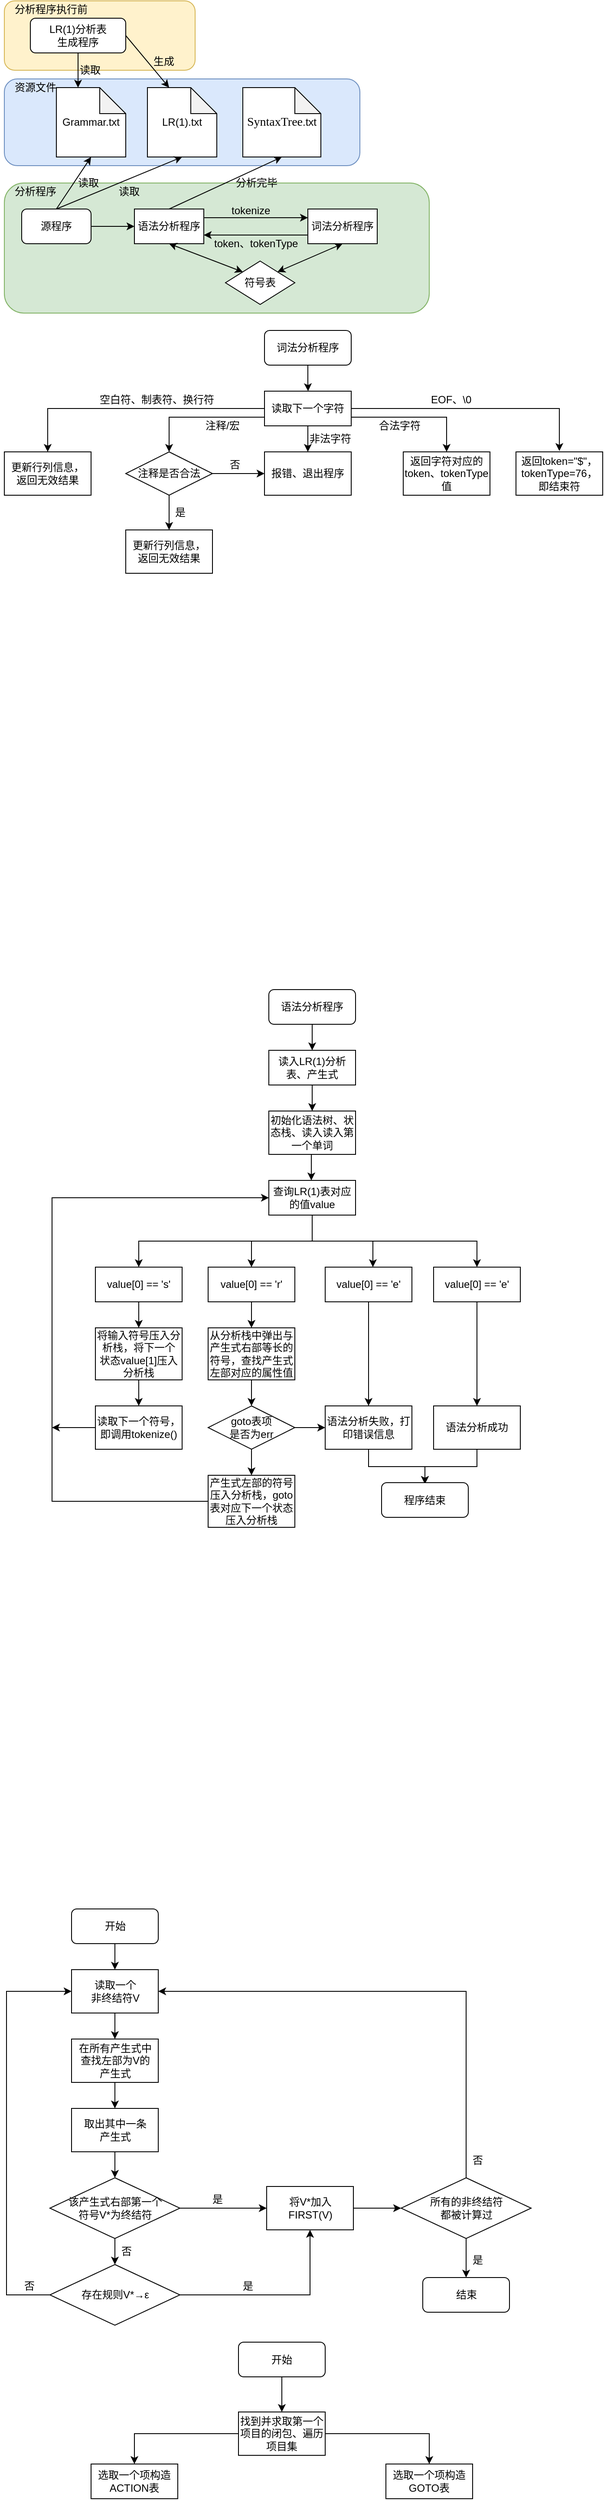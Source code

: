 <mxfile version="12.2.4" pages="1"><diagram id="ZBxdG_RLbWlNzCL4CgTO" name="Page-1"><mxGraphModel dx="1133" dy="567" grid="1" gridSize="10" guides="1" tooltips="1" connect="1" arrows="1" fold="1" page="1" pageScale="1" pageWidth="850" pageHeight="1100" math="0" shadow="0"><root><mxCell id="0"/><mxCell id="1" parent="0"/><mxCell id="21" value="" style="rounded=1;whiteSpace=wrap;html=1;fillColor=#d5e8d4;strokeColor=#82b366;" parent="1" vertex="1"><mxGeometry x="50" y="240" width="490" height="150" as="geometry"/></mxCell><mxCell id="19" value="" style="rounded=1;whiteSpace=wrap;html=1;fillColor=#dae8fc;strokeColor=#6c8ebf;" parent="1" vertex="1"><mxGeometry x="50" y="120" width="410" height="100" as="geometry"/></mxCell><mxCell id="29" value="" style="edgeStyle=orthogonalEdgeStyle;rounded=0;orthogonalLoop=1;jettySize=auto;html=1;entryX=0;entryY=0.5;entryDx=0;entryDy=0;" parent="1" source="3" target="30" edge="1"><mxGeometry relative="1" as="geometry"><mxPoint x="230" y="290" as="targetPoint"/></mxGeometry></mxCell><mxCell id="3" value="&lt;span style=&quot;white-space: normal&quot;&gt;源程序&lt;/span&gt;" style="rounded=1;whiteSpace=wrap;html=1;" parent="1" vertex="1"><mxGeometry x="70" y="270" width="80" height="40" as="geometry"/></mxCell><mxCell id="5" value="" style="rounded=1;whiteSpace=wrap;html=1;fillColor=#fff2cc;strokeColor=#d6b656;" parent="1" vertex="1"><mxGeometry x="50" y="30" width="220" height="80" as="geometry"/></mxCell><mxCell id="6" value="分析程序执行前" style="text;html=1;resizable=0;points=[];autosize=1;align=left;verticalAlign=top;spacingTop=-4;" parent="1" vertex="1"><mxGeometry x="60" y="30" width="100" height="20" as="geometry"/></mxCell><mxCell id="7" value="LR(1)分析表&lt;br&gt;生成程序" style="rounded=1;whiteSpace=wrap;html=1;" parent="1" vertex="1"><mxGeometry x="80" y="50" width="110" height="40" as="geometry"/></mxCell><mxCell id="10" value="" style="endArrow=classic;html=1;entryX=0;entryY=0;entryDx=20;entryDy=0;entryPerimeter=0;" parent="1" source="7" edge="1"><mxGeometry width="50" height="50" relative="1" as="geometry"><mxPoint x="50" y="350" as="sourcePoint"/><mxPoint x="135" y="130" as="targetPoint"/></mxGeometry></mxCell><mxCell id="11" value="读取" style="text;html=1;resizable=0;points=[];autosize=1;align=left;verticalAlign=top;spacingTop=-4;" parent="1" vertex="1"><mxGeometry x="135" y="100" width="40" height="20" as="geometry"/></mxCell><mxCell id="14" value="Grammar.txt" style="shape=note;whiteSpace=wrap;html=1;backgroundOutline=1;darkOpacity=0.05;" parent="1" vertex="1"><mxGeometry x="110" y="130" width="80" height="80" as="geometry"/></mxCell><mxCell id="16" value="" style="endArrow=classic;html=1;exitX=1;exitY=0.5;exitDx=0;exitDy=0;entryX=0;entryY=0;entryDx=25;entryDy=0;entryPerimeter=0;" parent="1" source="7" target="17" edge="1"><mxGeometry width="50" height="50" relative="1" as="geometry"><mxPoint x="230" y="140" as="sourcePoint"/><mxPoint x="300" y="140" as="targetPoint"/></mxGeometry></mxCell><mxCell id="17" value="LR(1).txt" style="shape=note;whiteSpace=wrap;html=1;backgroundOutline=1;darkOpacity=0.05;" parent="1" vertex="1"><mxGeometry x="215" y="130" width="80" height="80" as="geometry"/></mxCell><mxCell id="18" value="生成" style="text;html=1;resizable=0;points=[];autosize=1;align=left;verticalAlign=top;spacingTop=-4;" parent="1" vertex="1"><mxGeometry x="220" y="90" width="40" height="20" as="geometry"/></mxCell><mxCell id="20" value="资源文件" style="text;html=1;resizable=0;points=[];autosize=1;align=left;verticalAlign=top;spacingTop=-4;" parent="1" vertex="1"><mxGeometry x="60" y="120" width="60" height="20" as="geometry"/></mxCell><mxCell id="22" value="分析程序" style="text;html=1;resizable=0;points=[];autosize=1;align=left;verticalAlign=top;spacingTop=-4;" parent="1" vertex="1"><mxGeometry x="60" y="240" width="60" height="20" as="geometry"/></mxCell><mxCell id="23" value="符号表" style="rhombus;whiteSpace=wrap;html=1;" parent="1" vertex="1"><mxGeometry x="305" y="330" width="80" height="50" as="geometry"/></mxCell><mxCell id="24" value="" style="endArrow=classic;html=1;entryX=0.5;entryY=1;entryDx=0;entryDy=0;entryPerimeter=0;exitX=0.5;exitY=0;exitDx=0;exitDy=0;" parent="1" source="3" target="14" edge="1"><mxGeometry width="50" height="50" relative="1" as="geometry"><mxPoint x="50" y="460" as="sourcePoint"/><mxPoint x="100" y="410" as="targetPoint"/></mxGeometry></mxCell><mxCell id="25" value="" style="endArrow=classic;html=1;entryX=0.5;entryY=1;entryDx=0;entryDy=0;entryPerimeter=0;exitX=0.5;exitY=0;exitDx=0;exitDy=0;" parent="1" source="3" target="17" edge="1"><mxGeometry width="50" height="50" relative="1" as="geometry"><mxPoint x="120" y="280" as="sourcePoint"/><mxPoint x="160" y="220" as="targetPoint"/></mxGeometry></mxCell><mxCell id="26" value="读取" style="text;html=1;resizable=0;points=[];autosize=1;align=left;verticalAlign=top;spacingTop=-4;" parent="1" vertex="1"><mxGeometry x="180" y="240" width="40" height="20" as="geometry"/></mxCell><mxCell id="27" value="读取" style="text;html=1;resizable=0;points=[];autosize=1;align=left;verticalAlign=top;spacingTop=-4;" parent="1" vertex="1"><mxGeometry x="133" y="230" width="40" height="20" as="geometry"/></mxCell><mxCell id="30" value="语法分析程序" style="rounded=0;whiteSpace=wrap;html=1;" parent="1" vertex="1"><mxGeometry x="200" y="270" width="80" height="40" as="geometry"/></mxCell><mxCell id="33" value="词法分析程序" style="rounded=0;whiteSpace=wrap;html=1;" parent="1" vertex="1"><mxGeometry x="400" y="270" width="80" height="40" as="geometry"/></mxCell><mxCell id="35" value="" style="endArrow=classic;html=1;entryX=0;entryY=0.25;entryDx=0;entryDy=0;exitX=1;exitY=0.25;exitDx=0;exitDy=0;" parent="1" source="30" target="33" edge="1"><mxGeometry width="50" height="50" relative="1" as="geometry"><mxPoint x="50" y="460" as="sourcePoint"/><mxPoint x="100" y="410" as="targetPoint"/></mxGeometry></mxCell><mxCell id="36" value="" style="endArrow=classic;html=1;entryX=1;entryY=0.75;entryDx=0;entryDy=0;exitX=0;exitY=0.75;exitDx=0;exitDy=0;" parent="1" source="33" target="30" edge="1"><mxGeometry width="50" height="50" relative="1" as="geometry"><mxPoint x="50" y="460" as="sourcePoint"/><mxPoint x="100" y="410" as="targetPoint"/></mxGeometry></mxCell><mxCell id="37" value="token、tokenType" style="text;html=1;resizable=0;points=[];autosize=1;align=left;verticalAlign=top;spacingTop=-4;" parent="1" vertex="1"><mxGeometry x="290" y="300" width="110" height="20" as="geometry"/></mxCell><mxCell id="38" value="&lt;span style=&quot;text-align: center ; white-space: normal&quot;&gt;tokenize&lt;/span&gt;" style="text;html=1;resizable=0;points=[];autosize=1;align=left;verticalAlign=top;spacingTop=-4;" parent="1" vertex="1"><mxGeometry x="310" y="262" width="60" height="20" as="geometry"/></mxCell><mxCell id="40" value="" style="endArrow=classic;startArrow=classic;html=1;entryX=0;entryY=0;entryDx=0;entryDy=0;exitX=0.5;exitY=1;exitDx=0;exitDy=0;" parent="1" source="30" target="23" edge="1"><mxGeometry width="50" height="50" relative="1" as="geometry"><mxPoint x="50" y="460" as="sourcePoint"/><mxPoint x="100" y="410" as="targetPoint"/></mxGeometry></mxCell><mxCell id="41" value="" style="endArrow=classic;startArrow=classic;html=1;entryX=0.5;entryY=1;entryDx=0;entryDy=0;exitX=1;exitY=0;exitDx=0;exitDy=0;" parent="1" source="23" target="33" edge="1"><mxGeometry width="50" height="50" relative="1" as="geometry"><mxPoint x="50" y="460" as="sourcePoint"/><mxPoint x="100" y="410" as="targetPoint"/></mxGeometry></mxCell><mxCell id="42" value="&lt;span lang=&quot;EN-US&quot; style=&quot;font-size: 10.5pt ; font-family: &amp;#34;times new roman&amp;#34; , serif&quot;&gt;SyntaxTree&lt;/span&gt;.txt" style="shape=note;whiteSpace=wrap;html=1;backgroundOutline=1;darkOpacity=0.05;" parent="1" vertex="1"><mxGeometry x="325" y="130" width="90" height="80" as="geometry"/></mxCell><mxCell id="43" value="" style="endArrow=classic;html=1;entryX=0.5;entryY=1;entryDx=0;entryDy=0;entryPerimeter=0;exitX=0.5;exitY=0;exitDx=0;exitDy=0;" parent="1" source="30" target="42" edge="1"><mxGeometry width="50" height="50" relative="1" as="geometry"><mxPoint x="50" y="460" as="sourcePoint"/><mxPoint x="100" y="410" as="targetPoint"/></mxGeometry></mxCell><mxCell id="44" value="分析完毕" style="text;html=1;resizable=0;points=[];autosize=1;align=left;verticalAlign=top;spacingTop=-4;" parent="1" vertex="1"><mxGeometry x="315" y="230" width="60" height="20" as="geometry"/></mxCell><mxCell id="48" value="" style="edgeStyle=orthogonalEdgeStyle;rounded=0;orthogonalLoop=1;jettySize=auto;html=1;" parent="1" source="45" edge="1"><mxGeometry relative="1" as="geometry"><mxPoint x="400.276" y="480.0" as="targetPoint"/></mxGeometry></mxCell><mxCell id="45" value="词法分析程序" style="rounded=1;whiteSpace=wrap;html=1;" parent="1" vertex="1"><mxGeometry x="350" y="410" width="100" height="40" as="geometry"/></mxCell><mxCell id="62" value="" style="edgeStyle=orthogonalEdgeStyle;rounded=0;orthogonalLoop=1;jettySize=auto;html=1;" parent="1" source="49" target="61" edge="1"><mxGeometry relative="1" as="geometry"/></mxCell><mxCell id="49" value="读取下一个字符" style="rounded=0;whiteSpace=wrap;html=1;" parent="1" vertex="1"><mxGeometry x="350" y="480" width="100" height="40" as="geometry"/></mxCell><mxCell id="61" value="报错、退出程序" style="rounded=0;whiteSpace=wrap;html=1;" parent="1" vertex="1"><mxGeometry x="350" y="550" width="100" height="50" as="geometry"/></mxCell><mxCell id="50" value="" style="endArrow=classic;html=1;edgeStyle=orthogonalEdgeStyle;rounded=0;exitX=0;exitY=0.5;exitDx=0;exitDy=0;entryX=0.5;entryY=0;entryDx=0;entryDy=0;" parent="1" source="49" target="51" edge="1"><mxGeometry width="50" height="50" relative="1" as="geometry"><mxPoint x="230" y="590" as="sourcePoint"/><mxPoint x="100" y="540" as="targetPoint"/></mxGeometry></mxCell><mxCell id="51" value="更新行列信息，&lt;br&gt;返回无效结果" style="rounded=0;whiteSpace=wrap;html=1;" parent="1" vertex="1"><mxGeometry x="50" y="550" width="100" height="50" as="geometry"/></mxCell><mxCell id="54" value="空白符、制表符、换行符" style="text;html=1;resizable=0;points=[];autosize=1;align=left;verticalAlign=top;spacingTop=-4;" parent="1" vertex="1"><mxGeometry x="158" y="480" width="150" height="20" as="geometry"/></mxCell><mxCell id="55" value="" style="endArrow=classic;html=1;edgeStyle=orthogonalEdgeStyle;rounded=0;entryX=0.5;entryY=0;entryDx=0;entryDy=0;" parent="1" source="49" target="59" edge="1"><mxGeometry width="50" height="50" relative="1" as="geometry"><mxPoint x="347.776" y="509.862" as="sourcePoint"/><mxPoint x="242.259" y="549.862" as="targetPoint"/><Array as="points"><mxPoint x="240" y="510"/></Array></mxGeometry></mxCell><mxCell id="58" value="注释/宏" style="text;html=1;resizable=0;points=[];autosize=1;align=left;verticalAlign=top;spacingTop=-4;" parent="1" vertex="1"><mxGeometry x="280" y="510" width="50" height="20" as="geometry"/></mxCell><mxCell id="64" value="" style="edgeStyle=orthogonalEdgeStyle;rounded=0;orthogonalLoop=1;jettySize=auto;html=1;" parent="1" source="59" target="61" edge="1"><mxGeometry relative="1" as="geometry"/></mxCell><mxCell id="67" value="" style="edgeStyle=orthogonalEdgeStyle;rounded=0;orthogonalLoop=1;jettySize=auto;html=1;entryX=0.5;entryY=0;entryDx=0;entryDy=0;" parent="1" source="59" target="69" edge="1"><mxGeometry relative="1" as="geometry"><mxPoint x="240" y="680" as="targetPoint"/></mxGeometry></mxCell><mxCell id="59" value="注释是否合法" style="rhombus;whiteSpace=wrap;html=1;" parent="1" vertex="1"><mxGeometry x="190" y="550" width="100" height="50" as="geometry"/></mxCell><mxCell id="63" value="非法字符" style="text;html=1;resizable=0;points=[];autosize=1;align=left;verticalAlign=top;spacingTop=-4;" parent="1" vertex="1"><mxGeometry x="400" y="525" width="60" height="20" as="geometry"/></mxCell><mxCell id="65" value="否" style="text;html=1;resizable=0;points=[];autosize=1;align=left;verticalAlign=top;spacingTop=-4;" parent="1" vertex="1"><mxGeometry x="308" y="555" width="30" height="20" as="geometry"/></mxCell><mxCell id="69" value="更新行列信息，&lt;br&gt;返回无效结果" style="rounded=0;whiteSpace=wrap;html=1;" parent="1" vertex="1"><mxGeometry x="190" y="640" width="100" height="50" as="geometry"/></mxCell><mxCell id="70" value="是" style="text;html=1;resizable=0;points=[];autosize=1;align=left;verticalAlign=top;spacingTop=-4;" parent="1" vertex="1"><mxGeometry x="245" y="610" width="30" height="20" as="geometry"/></mxCell><mxCell id="74" value="" style="endArrow=classic;html=1;edgeStyle=orthogonalEdgeStyle;rounded=0;" parent="1" edge="1"><mxGeometry width="50" height="50" relative="1" as="geometry"><mxPoint x="450.5" y="500" as="sourcePoint"/><mxPoint x="690" y="549" as="targetPoint"/><Array as="points"><mxPoint x="690" y="500"/><mxPoint x="690" y="549"/></Array></mxGeometry></mxCell><mxCell id="75" value="返回token=&quot;$&quot;，tokenType=76，即结束符" style="rounded=0;whiteSpace=wrap;html=1;" parent="1" vertex="1"><mxGeometry x="640" y="550" width="100" height="50" as="geometry"/></mxCell><mxCell id="76" value="EOF、\0" style="text;html=1;resizable=0;points=[];autosize=1;align=left;verticalAlign=top;spacingTop=-4;" parent="1" vertex="1"><mxGeometry x="540" y="480" width="60" height="20" as="geometry"/></mxCell><mxCell id="79" value="" style="endArrow=classic;html=1;edgeStyle=orthogonalEdgeStyle;rounded=0;" parent="1" edge="1"><mxGeometry width="50" height="50" relative="1" as="geometry"><mxPoint x="450" y="510" as="sourcePoint"/><mxPoint x="560" y="550" as="targetPoint"/><Array as="points"><mxPoint x="560" y="510"/><mxPoint x="560" y="550"/></Array></mxGeometry></mxCell><mxCell id="80" value="返回字符对应的token、tokenType值" style="rounded=0;whiteSpace=wrap;html=1;" parent="1" vertex="1"><mxGeometry x="510" y="550" width="100" height="50" as="geometry"/></mxCell><mxCell id="81" value="合法字符" style="text;html=1;resizable=0;points=[];autosize=1;align=left;verticalAlign=top;spacingTop=-4;" parent="1" vertex="1"><mxGeometry x="480" y="510" width="60" height="20" as="geometry"/></mxCell><mxCell id="84" value="" style="edgeStyle=orthogonalEdgeStyle;rounded=0;orthogonalLoop=1;jettySize=auto;html=1;" parent="1" source="82" edge="1"><mxGeometry relative="1" as="geometry"><mxPoint x="405" y="1240" as="targetPoint"/></mxGeometry></mxCell><mxCell id="82" value="语法分析程序" style="rounded=1;whiteSpace=wrap;html=1;" parent="1" vertex="1"><mxGeometry x="355" y="1170" width="100" height="40" as="geometry"/></mxCell><mxCell id="87" value="" style="edgeStyle=orthogonalEdgeStyle;rounded=0;orthogonalLoop=1;jettySize=auto;html=1;" parent="1" source="85" target="86" edge="1"><mxGeometry relative="1" as="geometry"/></mxCell><mxCell id="85" value="读入LR(1)分析表、产生式" style="rounded=0;whiteSpace=wrap;html=1;" parent="1" vertex="1"><mxGeometry x="355" y="1240" width="100" height="40" as="geometry"/></mxCell><mxCell id="86" value="初始化语法树、状态栈、读入读入第一个单词" style="rounded=0;whiteSpace=wrap;html=1;" parent="1" vertex="1"><mxGeometry x="355" y="1310" width="100" height="50" as="geometry"/></mxCell><mxCell id="89" value="" style="edgeStyle=orthogonalEdgeStyle;rounded=0;orthogonalLoop=1;jettySize=auto;html=1;" parent="1" edge="1"><mxGeometry relative="1" as="geometry"><mxPoint x="404" y="1360" as="sourcePoint"/><mxPoint x="404" y="1390" as="targetPoint"/></mxGeometry></mxCell><mxCell id="90" value="查询LR(1)表对应的值value" style="rounded=0;whiteSpace=wrap;html=1;" parent="1" vertex="1"><mxGeometry x="355" y="1390" width="100" height="40" as="geometry"/></mxCell><mxCell id="91" value="" style="endArrow=classic;html=1;edgeStyle=orthogonalEdgeStyle;rounded=0;" parent="1" source="90" edge="1"><mxGeometry width="50" height="50" relative="1" as="geometry"><mxPoint x="405" y="1450" as="sourcePoint"/><mxPoint x="595" y="1490" as="targetPoint"/><Array as="points"><mxPoint x="405" y="1460"/><mxPoint x="595" y="1460"/><mxPoint x="595" y="1490"/></Array></mxGeometry></mxCell><mxCell id="92" value="" style="endArrow=classic;html=1;edgeStyle=orthogonalEdgeStyle;rounded=0;" parent="1" edge="1"><mxGeometry width="50" height="50" relative="1" as="geometry"><mxPoint x="405" y="1440" as="sourcePoint"/><mxPoint x="475" y="1490" as="targetPoint"/><Array as="points"><mxPoint x="405" y="1460"/><mxPoint x="475" y="1460"/></Array></mxGeometry></mxCell><mxCell id="93" value="" style="endArrow=classic;html=1;edgeStyle=orthogonalEdgeStyle;rounded=0;" parent="1" edge="1"><mxGeometry width="50" height="50" relative="1" as="geometry"><mxPoint x="405" y="1440" as="sourcePoint"/><mxPoint x="205" y="1490" as="targetPoint"/><Array as="points"><mxPoint x="405" y="1460"/><mxPoint x="205" y="1460"/><mxPoint x="205" y="1490"/></Array></mxGeometry></mxCell><mxCell id="94" value="" style="endArrow=classic;html=1;edgeStyle=orthogonalEdgeStyle;rounded=0;" parent="1" edge="1"><mxGeometry width="50" height="50" relative="1" as="geometry"><mxPoint x="405" y="1440" as="sourcePoint"/><mxPoint x="335" y="1490" as="targetPoint"/><Array as="points"><mxPoint x="405" y="1460"/><mxPoint x="335" y="1460"/></Array></mxGeometry></mxCell><mxCell id="100" value="" style="edgeStyle=orthogonalEdgeStyle;rounded=0;orthogonalLoop=1;jettySize=auto;html=1;" parent="1" source="95" target="99" edge="1"><mxGeometry relative="1" as="geometry"/></mxCell><mxCell id="95" value="value[0] == 's'" style="rounded=0;whiteSpace=wrap;html=1;" parent="1" vertex="1"><mxGeometry x="155" y="1490" width="100" height="40" as="geometry"/></mxCell><mxCell id="108" value="" style="edgeStyle=orthogonalEdgeStyle;rounded=0;orthogonalLoop=1;jettySize=auto;html=1;" parent="1" source="99" target="107" edge="1"><mxGeometry relative="1" as="geometry"/></mxCell><mxCell id="99" value="将输入符号压入分析栈，将下一个&lt;br&gt;状态value[1]压入&lt;br&gt;分析栈" style="rounded=0;whiteSpace=wrap;html=1;" parent="1" vertex="1"><mxGeometry x="155" y="1560" width="100" height="60" as="geometry"/></mxCell><mxCell id="107" value="读取下一个符号，即调用tokenize()" style="rounded=0;whiteSpace=wrap;html=1;" parent="1" vertex="1"><mxGeometry x="155" y="1650" width="100" height="50" as="geometry"/></mxCell><mxCell id="102" value="" style="edgeStyle=orthogonalEdgeStyle;rounded=0;orthogonalLoop=1;jettySize=auto;html=1;" parent="1" source="96" target="101" edge="1"><mxGeometry relative="1" as="geometry"/></mxCell><mxCell id="96" value="value[0] == 'r'" style="rounded=0;whiteSpace=wrap;html=1;" parent="1" vertex="1"><mxGeometry x="285" y="1490" width="100" height="40" as="geometry"/></mxCell><mxCell id="110" value="" style="edgeStyle=orthogonalEdgeStyle;rounded=0;orthogonalLoop=1;jettySize=auto;html=1;" parent="1" source="101" target="111" edge="1"><mxGeometry relative="1" as="geometry"><mxPoint x="335" y="1650" as="targetPoint"/></mxGeometry></mxCell><mxCell id="101" value="从分析栈中弹出与产生式右部等长的符号，查找产生式左部对应的属性值" style="rounded=0;whiteSpace=wrap;html=1;" parent="1" vertex="1"><mxGeometry x="285" y="1560" width="100" height="60" as="geometry"/></mxCell><mxCell id="104" value="" style="edgeStyle=orthogonalEdgeStyle;rounded=0;orthogonalLoop=1;jettySize=auto;html=1;" parent="1" source="97" target="103" edge="1"><mxGeometry relative="1" as="geometry"/></mxCell><mxCell id="97" value="value[0] == 'e'" style="rounded=0;whiteSpace=wrap;html=1;" parent="1" vertex="1"><mxGeometry x="420" y="1490" width="100" height="40" as="geometry"/></mxCell><mxCell id="103" value="语法分析失败，打印错误信息" style="rounded=0;whiteSpace=wrap;html=1;" parent="1" vertex="1"><mxGeometry x="420" y="1650" width="100" height="50" as="geometry"/></mxCell><mxCell id="106" value="" style="edgeStyle=orthogonalEdgeStyle;rounded=0;orthogonalLoop=1;jettySize=auto;html=1;" parent="1" source="98" target="105" edge="1"><mxGeometry relative="1" as="geometry"/></mxCell><mxCell id="98" value="value[0] == 'e'" style="rounded=0;whiteSpace=wrap;html=1;" parent="1" vertex="1"><mxGeometry x="545" y="1490" width="100" height="40" as="geometry"/></mxCell><mxCell id="105" value="语法分析成功" style="rounded=0;whiteSpace=wrap;html=1;" parent="1" vertex="1"><mxGeometry x="545" y="1650" width="100" height="50" as="geometry"/></mxCell><mxCell id="121" value="" style="edgeStyle=orthogonalEdgeStyle;rounded=0;orthogonalLoop=1;jettySize=auto;html=1;" parent="1" source="111" target="103" edge="1"><mxGeometry relative="1" as="geometry"/></mxCell><mxCell id="111" value="goto表项&lt;br&gt;是否为err" style="rhombus;whiteSpace=wrap;html=1;" parent="1" vertex="1"><mxGeometry x="285" y="1650" width="100" height="50" as="geometry"/></mxCell><mxCell id="114" value="产生式左部的符号压入分析栈，goto表对应下一个状态压入分析栈" style="rounded=0;whiteSpace=wrap;html=1;" parent="1" vertex="1"><mxGeometry x="285" y="1730" width="100" height="60" as="geometry"/></mxCell><mxCell id="117" value="" style="edgeStyle=orthogonalEdgeStyle;rounded=0;orthogonalLoop=1;jettySize=auto;html=1;entryX=0.5;entryY=0;entryDx=0;entryDy=0;" parent="1" target="114" edge="1"><mxGeometry relative="1" as="geometry"><mxPoint x="335" y="1700" as="sourcePoint"/><mxPoint x="345" y="1570" as="targetPoint"/></mxGeometry></mxCell><mxCell id="118" value="" style="endArrow=classic;html=1;edgeStyle=orthogonalEdgeStyle;rounded=0;exitX=0;exitY=0.5;exitDx=0;exitDy=0;entryX=0;entryY=0.5;entryDx=0;entryDy=0;" parent="1" source="114" target="90" edge="1"><mxGeometry width="50" height="50" relative="1" as="geometry"><mxPoint x="370" y="1840" as="sourcePoint"/><mxPoint x="135" y="1320" as="targetPoint"/><Array as="points"><mxPoint x="105" y="1760"/><mxPoint x="105" y="1410"/></Array></mxGeometry></mxCell><mxCell id="120" value="" style="edgeStyle=orthogonalEdgeStyle;rounded=0;orthogonalLoop=1;jettySize=auto;html=1;exitX=0;exitY=0.5;exitDx=0;exitDy=0;" parent="1" source="107" edge="1"><mxGeometry relative="1" as="geometry"><mxPoint x="345" y="1710" as="sourcePoint"/><mxPoint x="105" y="1675" as="targetPoint"/><Array as="points"><mxPoint x="105" y="1675"/></Array></mxGeometry></mxCell><mxCell id="122" value="" style="endArrow=classic;html=1;edgeStyle=orthogonalEdgeStyle;rounded=0;exitX=0.5;exitY=1;exitDx=0;exitDy=0;" parent="1" source="103" edge="1"><mxGeometry width="50" height="50" relative="1" as="geometry"><mxPoint x="455" y="1740" as="sourcePoint"/><mxPoint x="535" y="1740" as="targetPoint"/><Array as="points"><mxPoint x="470" y="1720"/><mxPoint x="535" y="1720"/></Array></mxGeometry></mxCell><mxCell id="123" value="" style="endArrow=classic;html=1;edgeStyle=orthogonalEdgeStyle;rounded=0;" parent="1" edge="1"><mxGeometry width="50" height="50" relative="1" as="geometry"><mxPoint x="595" y="1700" as="sourcePoint"/><mxPoint x="535" y="1740" as="targetPoint"/><Array as="points"><mxPoint x="595" y="1720"/><mxPoint x="535" y="1720"/></Array></mxGeometry></mxCell><mxCell id="125" value="程序结束" style="rounded=1;whiteSpace=wrap;html=1;" parent="1" vertex="1"><mxGeometry x="485" y="1738.5" width="100" height="40" as="geometry"/></mxCell><mxCell id="128" value="" style="edgeStyle=orthogonalEdgeStyle;rounded=0;orthogonalLoop=1;jettySize=auto;html=1;" edge="1" parent="1" source="126" target="127"><mxGeometry relative="1" as="geometry"/></mxCell><mxCell id="126" value="开始" style="rounded=1;whiteSpace=wrap;html=1;" vertex="1" parent="1"><mxGeometry x="127.5" y="2230" width="100" height="40" as="geometry"/></mxCell><mxCell id="130" value="" style="edgeStyle=orthogonalEdgeStyle;rounded=0;orthogonalLoop=1;jettySize=auto;html=1;" edge="1" parent="1" source="127" target="129"><mxGeometry relative="1" as="geometry"/></mxCell><mxCell id="127" value="读取一个&lt;br&gt;非终结符V" style="rounded=0;whiteSpace=wrap;html=1;" vertex="1" parent="1"><mxGeometry x="127.5" y="2300" width="100" height="50" as="geometry"/></mxCell><mxCell id="132" value="" style="edgeStyle=orthogonalEdgeStyle;rounded=0;orthogonalLoop=1;jettySize=auto;html=1;" edge="1" parent="1" source="129" target="131"><mxGeometry relative="1" as="geometry"/></mxCell><mxCell id="129" value="在所有产生式中&lt;br&gt;查找左部为V的&lt;br&gt;产生式" style="rounded=0;whiteSpace=wrap;html=1;" vertex="1" parent="1"><mxGeometry x="127.5" y="2380" width="100" height="50" as="geometry"/></mxCell><mxCell id="134" value="" style="edgeStyle=orthogonalEdgeStyle;rounded=0;orthogonalLoop=1;jettySize=auto;html=1;" edge="1" parent="1" source="131" target="133"><mxGeometry relative="1" as="geometry"/></mxCell><mxCell id="131" value="取出其中一条&lt;br&gt;产生式" style="rounded=0;whiteSpace=wrap;html=1;" vertex="1" parent="1"><mxGeometry x="127.5" y="2460" width="100" height="50" as="geometry"/></mxCell><mxCell id="136" value="" style="edgeStyle=orthogonalEdgeStyle;rounded=0;orthogonalLoop=1;jettySize=auto;html=1;" edge="1" parent="1" source="133" target="135"><mxGeometry relative="1" as="geometry"/></mxCell><mxCell id="138" value="" style="edgeStyle=orthogonalEdgeStyle;rounded=0;orthogonalLoop=1;jettySize=auto;html=1;entryX=0;entryY=0.5;entryDx=0;entryDy=0;" edge="1" parent="1" source="133" target="139"><mxGeometry relative="1" as="geometry"><mxPoint x="22.5" y="2575" as="targetPoint"/></mxGeometry></mxCell><mxCell id="133" value="该产生式右部第一个&lt;br&gt;符号V*为终结符" style="rhombus;whiteSpace=wrap;html=1;" vertex="1" parent="1"><mxGeometry x="102.5" y="2540" width="150" height="70" as="geometry"/></mxCell><mxCell id="135" value="存在规则V*→ε" style="rhombus;whiteSpace=wrap;html=1;" vertex="1" parent="1"><mxGeometry x="102.5" y="2640" width="150" height="70" as="geometry"/></mxCell><mxCell id="149" value="" style="edgeStyle=orthogonalEdgeStyle;rounded=0;orthogonalLoop=1;jettySize=auto;html=1;" edge="1" parent="1" source="139" target="148"><mxGeometry relative="1" as="geometry"/></mxCell><mxCell id="139" value="将V*加入FIRST(V)" style="rounded=0;whiteSpace=wrap;html=1;" vertex="1" parent="1"><mxGeometry x="352.5" y="2550" width="100" height="50" as="geometry"/></mxCell><mxCell id="140" value="否" style="text;html=1;resizable=0;points=[];autosize=1;align=left;verticalAlign=top;spacingTop=-4;" vertex="1" parent="1"><mxGeometry x="182.5" y="2615" width="30" height="20" as="geometry"/></mxCell><mxCell id="141" value="是" style="text;html=1;resizable=0;points=[];autosize=1;align=left;verticalAlign=top;spacingTop=-4;" vertex="1" parent="1"><mxGeometry x="287.5" y="2555" width="30" height="20" as="geometry"/></mxCell><mxCell id="142" value="" style="endArrow=classic;html=1;exitX=1;exitY=0.5;exitDx=0;exitDy=0;entryX=0.5;entryY=1;entryDx=0;entryDy=0;edgeStyle=orthogonalEdgeStyle;rounded=0;" edge="1" parent="1" source="135" target="139"><mxGeometry width="50" height="50" relative="1" as="geometry"><mxPoint x="-157.5" y="2780" as="sourcePoint"/><mxPoint x="-107.5" y="2730" as="targetPoint"/></mxGeometry></mxCell><mxCell id="143" value="是" style="text;html=1;resizable=0;points=[];autosize=1;align=left;verticalAlign=top;spacingTop=-4;" vertex="1" parent="1"><mxGeometry x="322.5" y="2655" width="30" height="20" as="geometry"/></mxCell><mxCell id="146" value="" style="endArrow=classic;html=1;exitX=0;exitY=0.5;exitDx=0;exitDy=0;edgeStyle=orthogonalEdgeStyle;rounded=0;entryX=0;entryY=0.5;entryDx=0;entryDy=0;" edge="1" parent="1" source="135" target="127"><mxGeometry width="50" height="50" relative="1" as="geometry"><mxPoint x="262.833" y="2684.667" as="sourcePoint"/><mxPoint x="42.5" y="2240" as="targetPoint"/><Array as="points"><mxPoint x="52.5" y="2675"/><mxPoint x="52.5" y="2325"/></Array></mxGeometry></mxCell><mxCell id="147" value="否" style="text;html=1;resizable=0;points=[];autosize=1;align=left;verticalAlign=top;spacingTop=-4;" vertex="1" parent="1"><mxGeometry x="70.5" y="2655" width="30" height="20" as="geometry"/></mxCell><mxCell id="153" value="" style="edgeStyle=orthogonalEdgeStyle;rounded=0;orthogonalLoop=1;jettySize=auto;html=1;" edge="1" parent="1" source="148" target="152"><mxGeometry relative="1" as="geometry"/></mxCell><mxCell id="148" value="所有的非终结符&lt;br&gt;都被计算过" style="rhombus;whiteSpace=wrap;html=1;" vertex="1" parent="1"><mxGeometry x="507.5" y="2540" width="150" height="70" as="geometry"/></mxCell><mxCell id="152" value="结束" style="rounded=1;whiteSpace=wrap;html=1;" vertex="1" parent="1"><mxGeometry x="532.5" y="2655" width="100" height="40" as="geometry"/></mxCell><mxCell id="155" value="" style="endArrow=classic;html=1;edgeStyle=orthogonalEdgeStyle;rounded=0;entryX=1;entryY=0.5;entryDx=0;entryDy=0;exitX=0.5;exitY=0;exitDx=0;exitDy=0;" edge="1" parent="1" source="148" target="127"><mxGeometry width="50" height="50" relative="1" as="geometry"><mxPoint x="592.5" y="2511" as="sourcePoint"/><mxPoint x="667.333" y="2160.167" as="targetPoint"/><Array as="points"><mxPoint x="582.5" y="2325"/></Array></mxGeometry></mxCell><mxCell id="156" value="是" style="text;html=1;resizable=0;points=[];autosize=1;align=left;verticalAlign=top;spacingTop=-4;" vertex="1" parent="1"><mxGeometry x="587.5" y="2625" width="30" height="20" as="geometry"/></mxCell><mxCell id="157" value="否" style="text;html=1;resizable=0;points=[];autosize=1;align=left;verticalAlign=top;spacingTop=-4;" vertex="1" parent="1"><mxGeometry x="587.5" y="2510" width="30" height="20" as="geometry"/></mxCell><mxCell id="184" value="开始" style="rounded=1;whiteSpace=wrap;html=1;" vertex="1" parent="1"><mxGeometry x="320" y="2729.5" width="100" height="40" as="geometry"/></mxCell><mxCell id="185" value="找到并求取第一个&lt;br&gt;项目的闭包、遍历项目集" style="rounded=0;whiteSpace=wrap;html=1;" vertex="1" parent="1"><mxGeometry x="320" y="2810" width="100" height="50" as="geometry"/></mxCell><mxCell id="188" value="" style="endArrow=classic;html=1;entryX=0.5;entryY=0;entryDx=0;entryDy=0;exitX=0.5;exitY=1;exitDx=0;exitDy=0;" edge="1" parent="1" source="184" target="185"><mxGeometry width="50" height="50" relative="1" as="geometry"><mxPoint x="50" y="2920" as="sourcePoint"/><mxPoint x="100" y="2870" as="targetPoint"/></mxGeometry></mxCell><mxCell id="189" value="" style="endArrow=classic;html=1;exitX=0;exitY=0.5;exitDx=0;exitDy=0;rounded=0;edgeStyle=orthogonalEdgeStyle;" edge="1" parent="1" source="185" target="191"><mxGeometry width="50" height="50" relative="1" as="geometry"><mxPoint x="50" y="2920" as="sourcePoint"/><mxPoint x="200" y="2870" as="targetPoint"/><Array as="points"><mxPoint x="200" y="2835"/></Array></mxGeometry></mxCell><mxCell id="190" value="" style="endArrow=classic;html=1;exitX=1;exitY=0.5;exitDx=0;exitDy=0;rounded=0;edgeStyle=orthogonalEdgeStyle;entryX=0.5;entryY=0;entryDx=0;entryDy=0;" edge="1" parent="1" source="185" target="192"><mxGeometry width="50" height="50" relative="1" as="geometry"><mxPoint x="429.833" y="2830.167" as="sourcePoint"/><mxPoint x="540" y="2871" as="targetPoint"/><Array as="points"><mxPoint x="540" y="2835"/></Array></mxGeometry></mxCell><mxCell id="191" value="选取一个项构造&lt;br&gt;ACTION表" style="rounded=0;whiteSpace=wrap;html=1;" vertex="1" parent="1"><mxGeometry x="150" y="2870" width="100" height="40" as="geometry"/></mxCell><mxCell id="192" value="选取一个项构造&lt;br&gt;GOTO表" style="rounded=0;whiteSpace=wrap;html=1;" vertex="1" parent="1"><mxGeometry x="490" y="2870" width="100" height="40" as="geometry"/></mxCell></root></mxGraphModel></diagram></mxfile>